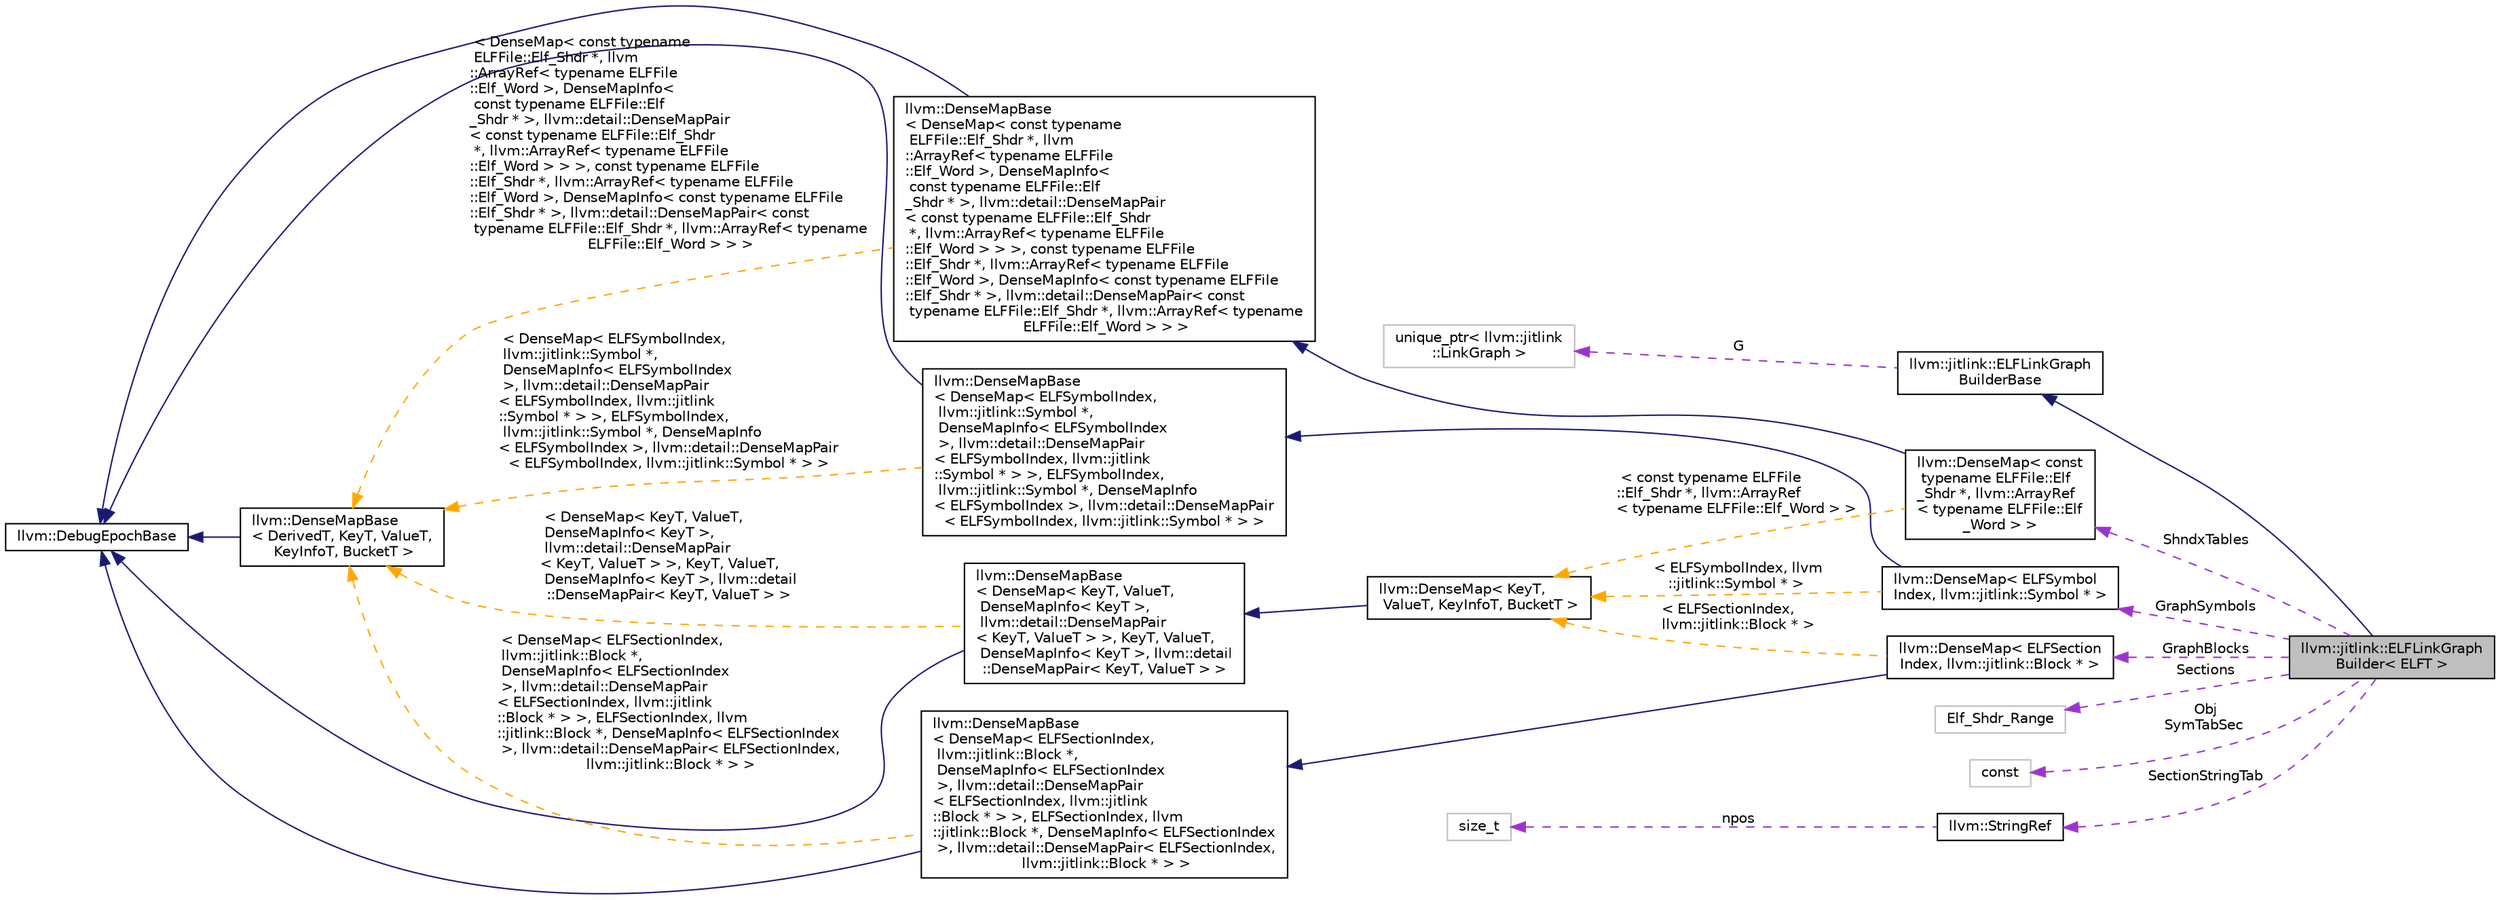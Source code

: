 digraph "llvm::jitlink::ELFLinkGraphBuilder&lt; ELFT &gt;"
{
 // LATEX_PDF_SIZE
  bgcolor="transparent";
  edge [fontname="Helvetica",fontsize="10",labelfontname="Helvetica",labelfontsize="10"];
  node [fontname="Helvetica",fontsize="10",shape=record];
  rankdir="LR";
  Node1 [label="llvm::jitlink::ELFLinkGraph\lBuilder\< ELFT \>",height=0.2,width=0.4,color="black", fillcolor="grey75", style="filled", fontcolor="black",tooltip="Ling-graph building code that's specific to the given ELFT, but common across all architectures."];
  Node2 -> Node1 [dir="back",color="midnightblue",fontsize="10",style="solid",fontname="Helvetica"];
  Node2 [label="llvm::jitlink::ELFLinkGraph\lBuilderBase",height=0.2,width=0.4,color="black",URL="$classllvm_1_1jitlink_1_1ELFLinkGraphBuilderBase.html",tooltip="Common link-graph building code shared between all ELFFiles."];
  Node3 -> Node2 [dir="back",color="darkorchid3",fontsize="10",style="dashed",label=" G" ,fontname="Helvetica"];
  Node3 [label="unique_ptr\< llvm::jitlink\l::LinkGraph \>",height=0.2,width=0.4,color="grey75",tooltip=" "];
  Node4 -> Node1 [dir="back",color="darkorchid3",fontsize="10",style="dashed",label=" GraphSymbols" ,fontname="Helvetica"];
  Node4 [label="llvm::DenseMap\< ELFSymbol\lIndex, llvm::jitlink::Symbol * \>",height=0.2,width=0.4,color="black",URL="$classllvm_1_1DenseMap.html",tooltip=" "];
  Node5 -> Node4 [dir="back",color="midnightblue",fontsize="10",style="solid",fontname="Helvetica"];
  Node5 [label="llvm::DenseMapBase\l\< DenseMap\< ELFSymbolIndex,\l llvm::jitlink::Symbol *,\l DenseMapInfo\< ELFSymbolIndex\l \>, llvm::detail::DenseMapPair\l\< ELFSymbolIndex, llvm::jitlink\l::Symbol * \> \>, ELFSymbolIndex,\l llvm::jitlink::Symbol *, DenseMapInfo\l\< ELFSymbolIndex \>, llvm::detail::DenseMapPair\l\< ELFSymbolIndex, llvm::jitlink::Symbol * \> \>",height=0.2,width=0.4,color="black",URL="$classllvm_1_1DenseMapBase.html",tooltip=" "];
  Node6 -> Node5 [dir="back",color="midnightblue",fontsize="10",style="solid",fontname="Helvetica"];
  Node6 [label="llvm::DebugEpochBase",height=0.2,width=0.4,color="black",URL="$classllvm_1_1DebugEpochBase.html",tooltip="A base class for data structure classes wishing to make iterators (\"handles\") pointing into themselve..."];
  Node7 -> Node5 [dir="back",color="orange",fontsize="10",style="dashed",label=" \< DenseMap\< ELFSymbolIndex,\l llvm::jitlink::Symbol *,\l DenseMapInfo\< ELFSymbolIndex\l \>, llvm::detail::DenseMapPair\l\< ELFSymbolIndex, llvm::jitlink\l::Symbol * \> \>, ELFSymbolIndex,\l llvm::jitlink::Symbol *, DenseMapInfo\l\< ELFSymbolIndex \>, llvm::detail::DenseMapPair\l\< ELFSymbolIndex, llvm::jitlink::Symbol * \> \>" ,fontname="Helvetica"];
  Node7 [label="llvm::DenseMapBase\l\< DerivedT, KeyT, ValueT,\l KeyInfoT, BucketT \>",height=0.2,width=0.4,color="black",URL="$classllvm_1_1DenseMapBase.html",tooltip=" "];
  Node6 -> Node7 [dir="back",color="midnightblue",fontsize="10",style="solid",fontname="Helvetica"];
  Node8 -> Node4 [dir="back",color="orange",fontsize="10",style="dashed",label=" \< ELFSymbolIndex, llvm\l::jitlink::Symbol * \>" ,fontname="Helvetica"];
  Node8 [label="llvm::DenseMap\< KeyT,\l ValueT, KeyInfoT, BucketT \>",height=0.2,width=0.4,color="black",URL="$classllvm_1_1DenseMap.html",tooltip=" "];
  Node9 -> Node8 [dir="back",color="midnightblue",fontsize="10",style="solid",fontname="Helvetica"];
  Node9 [label="llvm::DenseMapBase\l\< DenseMap\< KeyT, ValueT,\l DenseMapInfo\< KeyT \>,\l llvm::detail::DenseMapPair\l\< KeyT, ValueT \> \>, KeyT, ValueT,\l DenseMapInfo\< KeyT \>, llvm::detail\l::DenseMapPair\< KeyT, ValueT \> \>",height=0.2,width=0.4,color="black",URL="$classllvm_1_1DenseMapBase.html",tooltip=" "];
  Node6 -> Node9 [dir="back",color="midnightblue",fontsize="10",style="solid",fontname="Helvetica"];
  Node7 -> Node9 [dir="back",color="orange",fontsize="10",style="dashed",label=" \< DenseMap\< KeyT, ValueT,\l DenseMapInfo\< KeyT \>,\l llvm::detail::DenseMapPair\l\< KeyT, ValueT \> \>, KeyT, ValueT,\l DenseMapInfo\< KeyT \>, llvm::detail\l::DenseMapPair\< KeyT, ValueT \> \>" ,fontname="Helvetica"];
  Node10 -> Node1 [dir="back",color="darkorchid3",fontsize="10",style="dashed",label=" GraphBlocks" ,fontname="Helvetica"];
  Node10 [label="llvm::DenseMap\< ELFSection\lIndex, llvm::jitlink::Block * \>",height=0.2,width=0.4,color="black",URL="$classllvm_1_1DenseMap.html",tooltip=" "];
  Node11 -> Node10 [dir="back",color="midnightblue",fontsize="10",style="solid",fontname="Helvetica"];
  Node11 [label="llvm::DenseMapBase\l\< DenseMap\< ELFSectionIndex,\l llvm::jitlink::Block *,\l DenseMapInfo\< ELFSectionIndex\l \>, llvm::detail::DenseMapPair\l\< ELFSectionIndex, llvm::jitlink\l::Block * \> \>, ELFSectionIndex, llvm\l::jitlink::Block *, DenseMapInfo\< ELFSectionIndex\l \>, llvm::detail::DenseMapPair\< ELFSectionIndex,\l llvm::jitlink::Block * \> \>",height=0.2,width=0.4,color="black",URL="$classllvm_1_1DenseMapBase.html",tooltip=" "];
  Node6 -> Node11 [dir="back",color="midnightblue",fontsize="10",style="solid",fontname="Helvetica"];
  Node7 -> Node11 [dir="back",color="orange",fontsize="10",style="dashed",label=" \< DenseMap\< ELFSectionIndex,\l llvm::jitlink::Block *,\l DenseMapInfo\< ELFSectionIndex\l \>, llvm::detail::DenseMapPair\l\< ELFSectionIndex, llvm::jitlink\l::Block * \> \>, ELFSectionIndex, llvm\l::jitlink::Block *, DenseMapInfo\< ELFSectionIndex\l \>, llvm::detail::DenseMapPair\< ELFSectionIndex,\l llvm::jitlink::Block * \> \>" ,fontname="Helvetica"];
  Node8 -> Node10 [dir="back",color="orange",fontsize="10",style="dashed",label=" \< ELFSectionIndex,\l llvm::jitlink::Block * \>" ,fontname="Helvetica"];
  Node12 -> Node1 [dir="back",color="darkorchid3",fontsize="10",style="dashed",label=" ShndxTables" ,fontname="Helvetica"];
  Node12 [label="llvm::DenseMap\< const\l typename ELFFile::Elf\l_Shdr *, llvm::ArrayRef\l\< typename ELFFile::Elf\l_Word \> \>",height=0.2,width=0.4,color="black",URL="$classllvm_1_1DenseMap.html",tooltip=" "];
  Node13 -> Node12 [dir="back",color="midnightblue",fontsize="10",style="solid",fontname="Helvetica"];
  Node13 [label="llvm::DenseMapBase\l\< DenseMap\< const typename\l ELFFile::Elf_Shdr *, llvm\l::ArrayRef\< typename ELFFile\l::Elf_Word \>, DenseMapInfo\<\l const typename ELFFile::Elf\l_Shdr * \>, llvm::detail::DenseMapPair\l\< const typename ELFFile::Elf_Shdr\l *, llvm::ArrayRef\< typename ELFFile\l::Elf_Word \> \> \>, const typename ELFFile\l::Elf_Shdr *, llvm::ArrayRef\< typename ELFFile\l::Elf_Word \>, DenseMapInfo\< const typename ELFFile\l::Elf_Shdr * \>, llvm::detail::DenseMapPair\< const\l typename ELFFile::Elf_Shdr *, llvm::ArrayRef\< typename\l ELFFile::Elf_Word \> \> \>",height=0.2,width=0.4,color="black",URL="$classllvm_1_1DenseMapBase.html",tooltip=" "];
  Node6 -> Node13 [dir="back",color="midnightblue",fontsize="10",style="solid",fontname="Helvetica"];
  Node7 -> Node13 [dir="back",color="orange",fontsize="10",style="dashed",label=" \< DenseMap\< const typename\l ELFFile::Elf_Shdr *, llvm\l::ArrayRef\< typename ELFFile\l::Elf_Word \>, DenseMapInfo\<\l const typename ELFFile::Elf\l_Shdr * \>, llvm::detail::DenseMapPair\l\< const typename ELFFile::Elf_Shdr\l *, llvm::ArrayRef\< typename ELFFile\l::Elf_Word \> \> \>, const typename ELFFile\l::Elf_Shdr *, llvm::ArrayRef\< typename ELFFile\l::Elf_Word \>, DenseMapInfo\< const typename ELFFile\l::Elf_Shdr * \>, llvm::detail::DenseMapPair\< const\l typename ELFFile::Elf_Shdr *, llvm::ArrayRef\< typename\l ELFFile::Elf_Word \> \> \>" ,fontname="Helvetica"];
  Node8 -> Node12 [dir="back",color="orange",fontsize="10",style="dashed",label=" \< const typename ELFFile\l::Elf_Shdr *, llvm::ArrayRef\l\< typename ELFFile::Elf_Word \> \>" ,fontname="Helvetica"];
  Node14 -> Node1 [dir="back",color="darkorchid3",fontsize="10",style="dashed",label=" Sections" ,fontname="Helvetica"];
  Node14 [label="Elf_Shdr_Range",height=0.2,width=0.4,color="grey75",tooltip=" "];
  Node15 -> Node1 [dir="back",color="darkorchid3",fontsize="10",style="dashed",label=" Obj\nSymTabSec" ,fontname="Helvetica"];
  Node15 [label="const",height=0.2,width=0.4,color="grey75",tooltip=" "];
  Node16 -> Node1 [dir="back",color="darkorchid3",fontsize="10",style="dashed",label=" SectionStringTab" ,fontname="Helvetica"];
  Node16 [label="llvm::StringRef",height=0.2,width=0.4,color="black",URL="$classllvm_1_1StringRef.html",tooltip="StringRef - Represent a constant reference to a string, i.e."];
  Node17 -> Node16 [dir="back",color="darkorchid3",fontsize="10",style="dashed",label=" npos" ,fontname="Helvetica"];
  Node17 [label="size_t",height=0.2,width=0.4,color="grey75",tooltip=" "];
}
